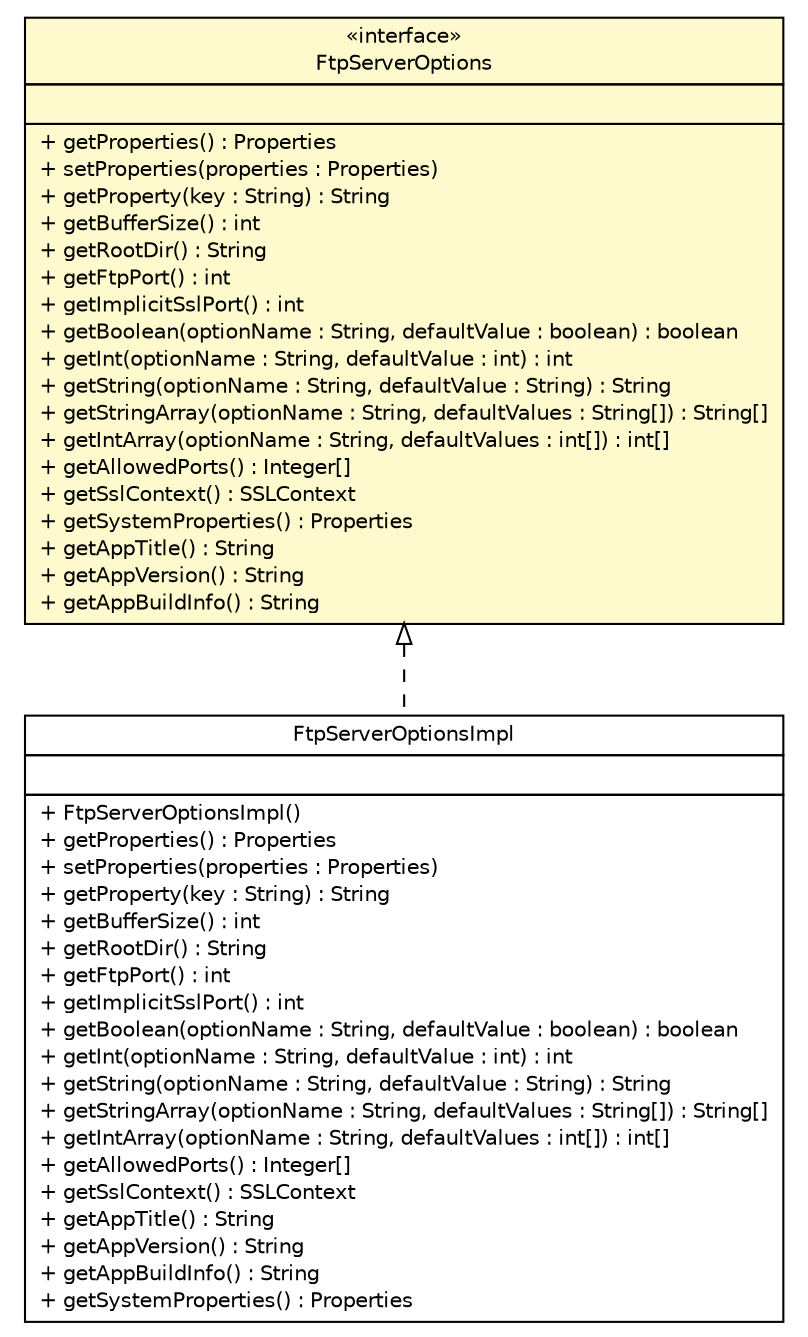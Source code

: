 #!/usr/local/bin/dot
#
# Class diagram 
# Generated by UMLGraph version 5.1 (http://www.umlgraph.org/)
#

digraph G {
	edge [fontname="Helvetica",fontsize=10,labelfontname="Helvetica",labelfontsize=10];
	node [fontname="Helvetica",fontsize=10,shape=plaintext];
	nodesep=0.25;
	ranksep=0.5;
	// com.apporiented.hermesftp.server.impl.FtpServerOptionsImpl
	c5102 [label=<<table title="com.apporiented.hermesftp.server.impl.FtpServerOptionsImpl" border="0" cellborder="1" cellspacing="0" cellpadding="2" port="p" href="../server/impl/FtpServerOptionsImpl.html">
		<tr><td><table border="0" cellspacing="0" cellpadding="1">
<tr><td align="center" balign="center"> FtpServerOptionsImpl </td></tr>
		</table></td></tr>
		<tr><td><table border="0" cellspacing="0" cellpadding="1">
<tr><td align="left" balign="left">  </td></tr>
		</table></td></tr>
		<tr><td><table border="0" cellspacing="0" cellpadding="1">
<tr><td align="left" balign="left"> + FtpServerOptionsImpl() </td></tr>
<tr><td align="left" balign="left"> + getProperties() : Properties </td></tr>
<tr><td align="left" balign="left"> + setProperties(properties : Properties) </td></tr>
<tr><td align="left" balign="left"> + getProperty(key : String) : String </td></tr>
<tr><td align="left" balign="left"> + getBufferSize() : int </td></tr>
<tr><td align="left" balign="left"> + getRootDir() : String </td></tr>
<tr><td align="left" balign="left"> + getFtpPort() : int </td></tr>
<tr><td align="left" balign="left"> + getImplicitSslPort() : int </td></tr>
<tr><td align="left" balign="left"> + getBoolean(optionName : String, defaultValue : boolean) : boolean </td></tr>
<tr><td align="left" balign="left"> + getInt(optionName : String, defaultValue : int) : int </td></tr>
<tr><td align="left" balign="left"> + getString(optionName : String, defaultValue : String) : String </td></tr>
<tr><td align="left" balign="left"> + getStringArray(optionName : String, defaultValues : String[]) : String[] </td></tr>
<tr><td align="left" balign="left"> + getIntArray(optionName : String, defaultValues : int[]) : int[] </td></tr>
<tr><td align="left" balign="left"> + getAllowedPorts() : Integer[] </td></tr>
<tr><td align="left" balign="left"> + getSslContext() : SSLContext </td></tr>
<tr><td align="left" balign="left"> + getAppTitle() : String </td></tr>
<tr><td align="left" balign="left"> + getAppVersion() : String </td></tr>
<tr><td align="left" balign="left"> + getAppBuildInfo() : String </td></tr>
<tr><td align="left" balign="left"> + getSystemProperties() : Properties </td></tr>
		</table></td></tr>
		</table>>, fontname="Helvetica", fontcolor="black", fontsize=10.0];
	// com.apporiented.hermesftp.common.FtpServerOptions
	c5124 [label=<<table title="com.apporiented.hermesftp.common.FtpServerOptions" border="0" cellborder="1" cellspacing="0" cellpadding="2" port="p" bgcolor="lemonChiffon" href="./FtpServerOptions.html">
		<tr><td><table border="0" cellspacing="0" cellpadding="1">
<tr><td align="center" balign="center"> &#171;interface&#187; </td></tr>
<tr><td align="center" balign="center"> FtpServerOptions </td></tr>
		</table></td></tr>
		<tr><td><table border="0" cellspacing="0" cellpadding="1">
<tr><td align="left" balign="left">  </td></tr>
		</table></td></tr>
		<tr><td><table border="0" cellspacing="0" cellpadding="1">
<tr><td align="left" balign="left"> + getProperties() : Properties </td></tr>
<tr><td align="left" balign="left"> + setProperties(properties : Properties) </td></tr>
<tr><td align="left" balign="left"> + getProperty(key : String) : String </td></tr>
<tr><td align="left" balign="left"> + getBufferSize() : int </td></tr>
<tr><td align="left" balign="left"> + getRootDir() : String </td></tr>
<tr><td align="left" balign="left"> + getFtpPort() : int </td></tr>
<tr><td align="left" balign="left"> + getImplicitSslPort() : int </td></tr>
<tr><td align="left" balign="left"> + getBoolean(optionName : String, defaultValue : boolean) : boolean </td></tr>
<tr><td align="left" balign="left"> + getInt(optionName : String, defaultValue : int) : int </td></tr>
<tr><td align="left" balign="left"> + getString(optionName : String, defaultValue : String) : String </td></tr>
<tr><td align="left" balign="left"> + getStringArray(optionName : String, defaultValues : String[]) : String[] </td></tr>
<tr><td align="left" balign="left"> + getIntArray(optionName : String, defaultValues : int[]) : int[] </td></tr>
<tr><td align="left" balign="left"> + getAllowedPorts() : Integer[] </td></tr>
<tr><td align="left" balign="left"> + getSslContext() : SSLContext </td></tr>
<tr><td align="left" balign="left"> + getSystemProperties() : Properties </td></tr>
<tr><td align="left" balign="left"> + getAppTitle() : String </td></tr>
<tr><td align="left" balign="left"> + getAppVersion() : String </td></tr>
<tr><td align="left" balign="left"> + getAppBuildInfo() : String </td></tr>
		</table></td></tr>
		</table>>, fontname="Helvetica", fontcolor="black", fontsize=10.0];
	//com.apporiented.hermesftp.server.impl.FtpServerOptionsImpl implements com.apporiented.hermesftp.common.FtpServerOptions
	c5124:p -> c5102:p [dir=back,arrowtail=empty,style=dashed];
}

